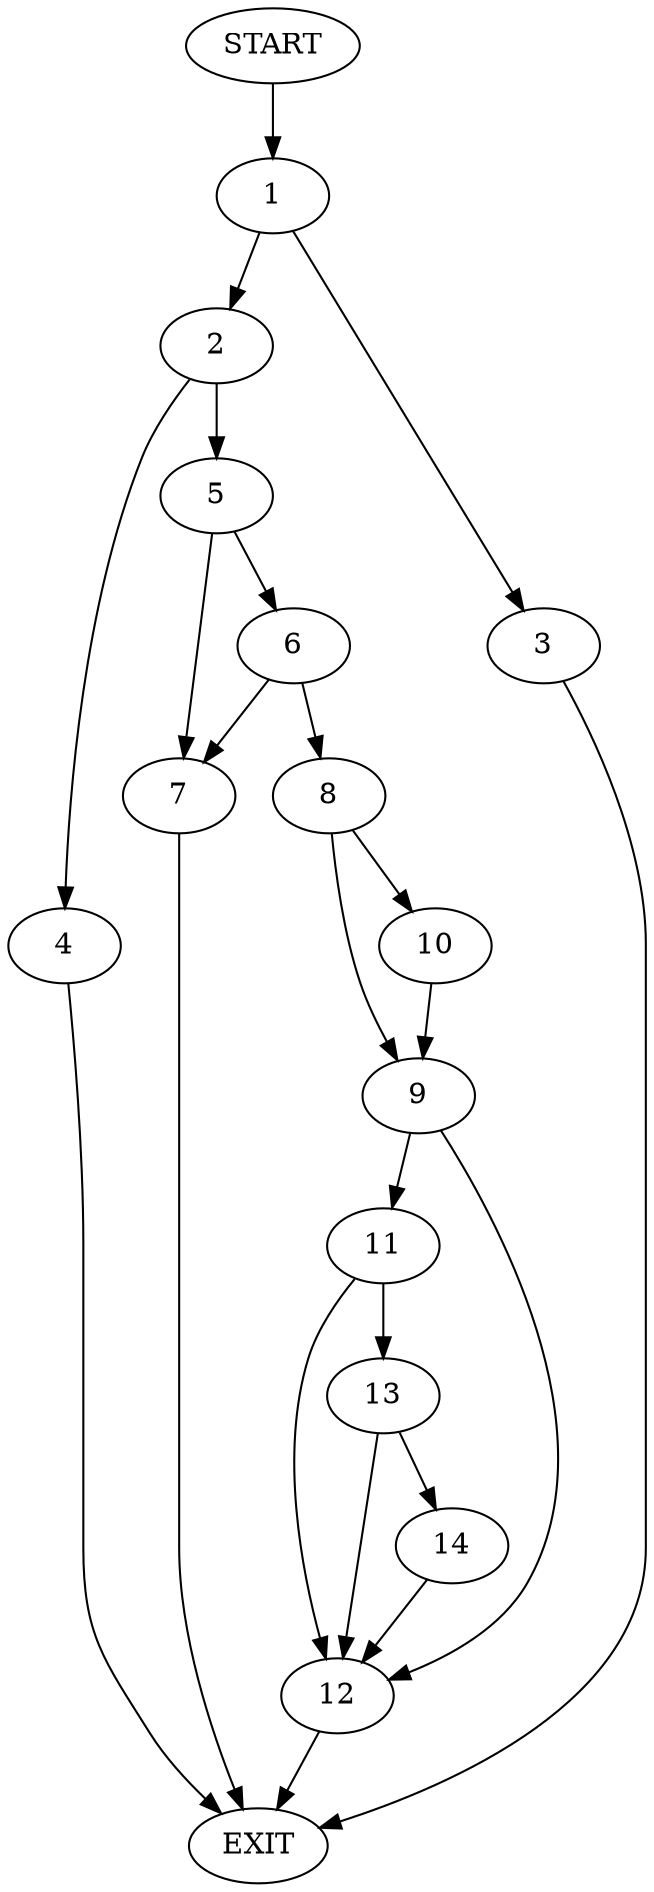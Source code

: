 digraph {
0 [label="START"]
15 [label="EXIT"]
0 -> 1
1 -> 2
1 -> 3
3 -> 15
2 -> 4
2 -> 5
4 -> 15
5 -> 6
5 -> 7
6 -> 8
6 -> 7
7 -> 15
8 -> 9
8 -> 10
9 -> 11
9 -> 12
10 -> 9
12 -> 15
11 -> 13
11 -> 12
13 -> 14
13 -> 12
14 -> 12
}
